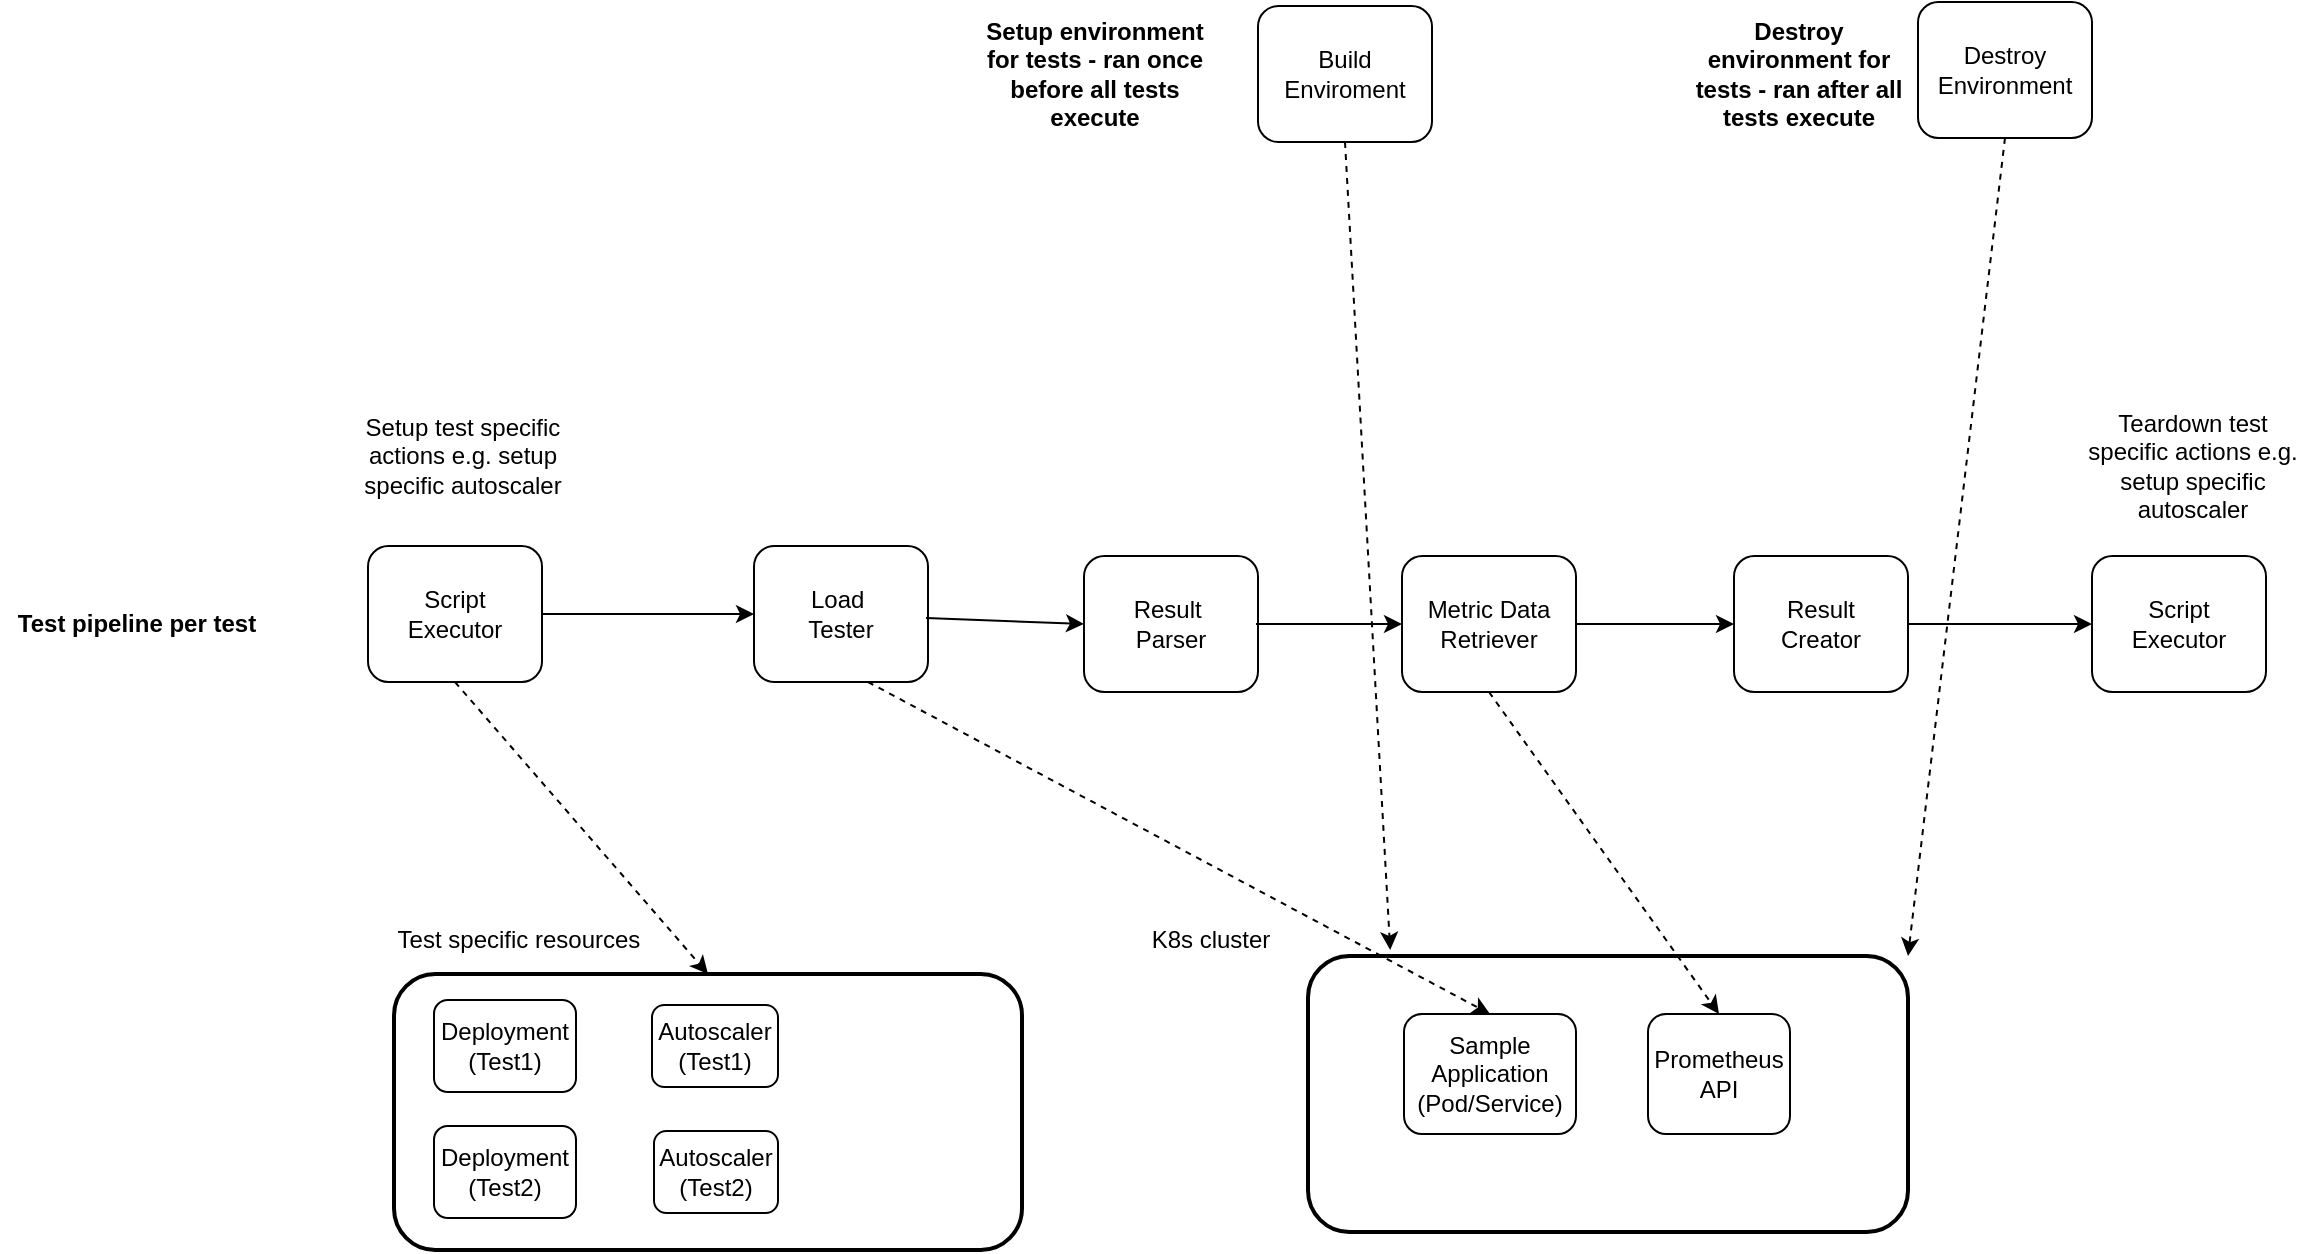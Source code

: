 <mxfile version="21.1.5" type="github">
  <diagram name="Page-1" id="lsDbciXQdnLVS-XuDeB4">
    <mxGraphModel dx="1434" dy="796" grid="0" gridSize="10" guides="1" tooltips="1" connect="1" arrows="1" fold="1" page="1" pageScale="1" pageWidth="3300" pageHeight="2339" math="0" shadow="0">
      <root>
        <mxCell id="0" />
        <mxCell id="1" parent="0" />
        <mxCell id="UXV_n_zN8S6nf0TRZX5L-1" value="Result&lt;br&gt;Creator" style="rounded=1;whiteSpace=wrap;html=1;" vertex="1" parent="1">
          <mxGeometry x="1055" y="398" width="87" height="68" as="geometry" />
        </mxCell>
        <mxCell id="UXV_n_zN8S6nf0TRZX5L-2" value="Result&amp;nbsp;&lt;br&gt;Parser" style="rounded=1;whiteSpace=wrap;html=1;" vertex="1" parent="1">
          <mxGeometry x="730" y="398" width="87" height="68" as="geometry" />
        </mxCell>
        <mxCell id="UXV_n_zN8S6nf0TRZX5L-3" value="Metric Data Retriever" style="rounded=1;whiteSpace=wrap;html=1;" vertex="1" parent="1">
          <mxGeometry x="889" y="398" width="87" height="68" as="geometry" />
        </mxCell>
        <mxCell id="UXV_n_zN8S6nf0TRZX5L-4" value="Load&amp;nbsp;&lt;br&gt;Tester" style="rounded=1;whiteSpace=wrap;html=1;" vertex="1" parent="1">
          <mxGeometry x="565" y="393" width="87" height="68" as="geometry" />
        </mxCell>
        <mxCell id="UXV_n_zN8S6nf0TRZX5L-5" value="Script &lt;br&gt;Executor" style="rounded=1;whiteSpace=wrap;html=1;" vertex="1" parent="1">
          <mxGeometry x="372" y="393" width="87" height="68" as="geometry" />
        </mxCell>
        <mxCell id="UXV_n_zN8S6nf0TRZX5L-6" value="Setup test specific actions e.g. setup specific autoscaler" style="text;html=1;strokeColor=none;fillColor=none;align=center;verticalAlign=middle;whiteSpace=wrap;rounded=0;" vertex="1" parent="1">
          <mxGeometry x="365" y="312" width="109" height="72" as="geometry" />
        </mxCell>
        <mxCell id="UXV_n_zN8S6nf0TRZX5L-7" value="Script &lt;br&gt;Executor" style="rounded=1;whiteSpace=wrap;html=1;" vertex="1" parent="1">
          <mxGeometry x="1234" y="398" width="87" height="68" as="geometry" />
        </mxCell>
        <mxCell id="UXV_n_zN8S6nf0TRZX5L-8" value="Teardown test specific actions e.g. setup specific autoscaler" style="text;html=1;strokeColor=none;fillColor=none;align=center;verticalAlign=middle;whiteSpace=wrap;rounded=0;" vertex="1" parent="1">
          <mxGeometry x="1230" y="317" width="109" height="72" as="geometry" />
        </mxCell>
        <mxCell id="UXV_n_zN8S6nf0TRZX5L-9" value="" style="endArrow=classic;html=1;rounded=0;exitX=1;exitY=0.5;exitDx=0;exitDy=0;entryX=0;entryY=0.5;entryDx=0;entryDy=0;" edge="1" parent="1" source="UXV_n_zN8S6nf0TRZX5L-5" target="UXV_n_zN8S6nf0TRZX5L-4">
          <mxGeometry width="50" height="50" relative="1" as="geometry">
            <mxPoint x="703" y="384" as="sourcePoint" />
            <mxPoint x="753" y="334" as="targetPoint" />
          </mxGeometry>
        </mxCell>
        <mxCell id="UXV_n_zN8S6nf0TRZX5L-10" value="" style="endArrow=classic;html=1;rounded=0;entryX=0;entryY=0.5;entryDx=0;entryDy=0;" edge="1" parent="1" target="UXV_n_zN8S6nf0TRZX5L-2">
          <mxGeometry width="50" height="50" relative="1" as="geometry">
            <mxPoint x="651" y="429" as="sourcePoint" />
            <mxPoint x="721" y="429" as="targetPoint" />
          </mxGeometry>
        </mxCell>
        <mxCell id="UXV_n_zN8S6nf0TRZX5L-12" value="" style="endArrow=classic;html=1;rounded=0;entryX=0;entryY=0.5;entryDx=0;entryDy=0;" edge="1" parent="1" target="UXV_n_zN8S6nf0TRZX5L-3">
          <mxGeometry width="50" height="50" relative="1" as="geometry">
            <mxPoint x="816" y="432" as="sourcePoint" />
            <mxPoint x="585" y="447" as="targetPoint" />
          </mxGeometry>
        </mxCell>
        <mxCell id="UXV_n_zN8S6nf0TRZX5L-13" value="" style="endArrow=classic;html=1;rounded=0;exitX=1;exitY=0.5;exitDx=0;exitDy=0;" edge="1" parent="1" source="UXV_n_zN8S6nf0TRZX5L-3" target="UXV_n_zN8S6nf0TRZX5L-1">
          <mxGeometry width="50" height="50" relative="1" as="geometry">
            <mxPoint x="489" y="457" as="sourcePoint" />
            <mxPoint x="595" y="457" as="targetPoint" />
          </mxGeometry>
        </mxCell>
        <mxCell id="UXV_n_zN8S6nf0TRZX5L-14" value="" style="endArrow=classic;html=1;rounded=0;exitX=1;exitY=0.5;exitDx=0;exitDy=0;entryX=0;entryY=0.5;entryDx=0;entryDy=0;" edge="1" parent="1" source="UXV_n_zN8S6nf0TRZX5L-1" target="UXV_n_zN8S6nf0TRZX5L-7">
          <mxGeometry width="50" height="50" relative="1" as="geometry">
            <mxPoint x="499" y="467" as="sourcePoint" />
            <mxPoint x="605" y="467" as="targetPoint" />
          </mxGeometry>
        </mxCell>
        <mxCell id="UXV_n_zN8S6nf0TRZX5L-15" value="Sample&lt;br&gt;Application (Pod/Service)" style="rounded=1;whiteSpace=wrap;html=1;" vertex="1" parent="1">
          <mxGeometry x="890" y="627" width="86" height="60" as="geometry" />
        </mxCell>
        <mxCell id="UXV_n_zN8S6nf0TRZX5L-16" value="Prometheus &lt;br&gt;API" style="rounded=1;whiteSpace=wrap;html=1;" vertex="1" parent="1">
          <mxGeometry x="1012" y="627" width="71" height="60" as="geometry" />
        </mxCell>
        <mxCell id="UXV_n_zN8S6nf0TRZX5L-17" value="" style="rounded=1;whiteSpace=wrap;html=1;fillColor=none;strokeWidth=2;" vertex="1" parent="1">
          <mxGeometry x="842" y="598" width="300" height="138" as="geometry" />
        </mxCell>
        <mxCell id="UXV_n_zN8S6nf0TRZX5L-18" value="K8s cluster" style="text;html=1;strokeColor=none;fillColor=none;align=center;verticalAlign=middle;whiteSpace=wrap;rounded=0;" vertex="1" parent="1">
          <mxGeometry x="739" y="576" width="109" height="27" as="geometry" />
        </mxCell>
        <mxCell id="UXV_n_zN8S6nf0TRZX5L-19" value="" style="rounded=1;whiteSpace=wrap;html=1;fillColor=none;strokeWidth=2;" vertex="1" parent="1">
          <mxGeometry x="385" y="607" width="314" height="138" as="geometry" />
        </mxCell>
        <mxCell id="UXV_n_zN8S6nf0TRZX5L-20" value="Test specific resources" style="text;html=1;strokeColor=none;fillColor=none;align=center;verticalAlign=middle;whiteSpace=wrap;rounded=0;" vertex="1" parent="1">
          <mxGeometry x="381" y="576" width="133" height="27" as="geometry" />
        </mxCell>
        <mxCell id="UXV_n_zN8S6nf0TRZX5L-21" value="Deployment (Test1)" style="rounded=1;whiteSpace=wrap;html=1;" vertex="1" parent="1">
          <mxGeometry x="405" y="620" width="71" height="46" as="geometry" />
        </mxCell>
        <mxCell id="UXV_n_zN8S6nf0TRZX5L-22" value="Autoscaler (Test1)" style="rounded=1;whiteSpace=wrap;html=1;" vertex="1" parent="1">
          <mxGeometry x="514" y="622.5" width="63" height="41" as="geometry" />
        </mxCell>
        <mxCell id="UXV_n_zN8S6nf0TRZX5L-23" value="Deployment (Test2)" style="rounded=1;whiteSpace=wrap;html=1;" vertex="1" parent="1">
          <mxGeometry x="405" y="683" width="71" height="46" as="geometry" />
        </mxCell>
        <mxCell id="UXV_n_zN8S6nf0TRZX5L-24" value="Autoscaler (Test2)" style="rounded=1;whiteSpace=wrap;html=1;" vertex="1" parent="1">
          <mxGeometry x="515" y="685.5" width="62" height="41" as="geometry" />
        </mxCell>
        <mxCell id="UXV_n_zN8S6nf0TRZX5L-26" value="" style="endArrow=classic;html=1;rounded=0;exitX=0.5;exitY=1;exitDx=0;exitDy=0;entryX=0.5;entryY=0;entryDx=0;entryDy=0;dashed=1;" edge="1" parent="1" source="UXV_n_zN8S6nf0TRZX5L-5" target="UXV_n_zN8S6nf0TRZX5L-19">
          <mxGeometry width="50" height="50" relative="1" as="geometry">
            <mxPoint x="469" y="437" as="sourcePoint" />
            <mxPoint x="575" y="437" as="targetPoint" />
          </mxGeometry>
        </mxCell>
        <mxCell id="UXV_n_zN8S6nf0TRZX5L-27" value="Build Enviroment" style="rounded=1;whiteSpace=wrap;html=1;" vertex="1" parent="1">
          <mxGeometry x="817" y="123" width="87" height="68" as="geometry" />
        </mxCell>
        <mxCell id="UXV_n_zN8S6nf0TRZX5L-28" value="" style="endArrow=classic;html=1;rounded=0;exitX=0.5;exitY=1;exitDx=0;exitDy=0;entryX=0.137;entryY=-0.022;entryDx=0;entryDy=0;dashed=1;entryPerimeter=0;" edge="1" parent="1" source="UXV_n_zN8S6nf0TRZX5L-27" target="UXV_n_zN8S6nf0TRZX5L-17">
          <mxGeometry width="50" height="50" relative="1" as="geometry">
            <mxPoint x="405" y="201" as="sourcePoint" />
            <mxPoint x="531" y="347" as="targetPoint" />
          </mxGeometry>
        </mxCell>
        <mxCell id="UXV_n_zN8S6nf0TRZX5L-29" value="" style="endArrow=classic;html=1;rounded=0;exitX=0.5;exitY=1;exitDx=0;exitDy=0;dashed=1;entryX=0.5;entryY=0;entryDx=0;entryDy=0;" edge="1" parent="1" target="UXV_n_zN8S6nf0TRZX5L-15">
          <mxGeometry width="50" height="50" relative="1" as="geometry">
            <mxPoint x="622" y="461" as="sourcePoint" />
            <mxPoint x="923" y="562" as="targetPoint" />
          </mxGeometry>
        </mxCell>
        <mxCell id="UXV_n_zN8S6nf0TRZX5L-30" value="" style="endArrow=classic;html=1;rounded=0;exitX=0.5;exitY=1;exitDx=0;exitDy=0;dashed=1;entryX=0.5;entryY=0;entryDx=0;entryDy=0;" edge="1" parent="1" source="UXV_n_zN8S6nf0TRZX5L-3" target="UXV_n_zN8S6nf0TRZX5L-16">
          <mxGeometry width="50" height="50" relative="1" as="geometry">
            <mxPoint x="632" y="471" as="sourcePoint" />
            <mxPoint x="943" y="637" as="targetPoint" />
          </mxGeometry>
        </mxCell>
        <mxCell id="UXV_n_zN8S6nf0TRZX5L-31" value="Setup environment for tests - ran once before all tests execute" style="text;html=1;strokeColor=none;fillColor=none;align=center;verticalAlign=middle;whiteSpace=wrap;rounded=0;fontStyle=1" vertex="1" parent="1">
          <mxGeometry x="676" y="121" width="119" height="72" as="geometry" />
        </mxCell>
        <mxCell id="UXV_n_zN8S6nf0TRZX5L-32" value="Destroy Environment" style="rounded=1;whiteSpace=wrap;html=1;" vertex="1" parent="1">
          <mxGeometry x="1147" y="121" width="87" height="68" as="geometry" />
        </mxCell>
        <mxCell id="UXV_n_zN8S6nf0TRZX5L-33" value="Destroy environment for tests - ran after all tests execute" style="text;html=1;strokeColor=none;fillColor=none;align=center;verticalAlign=middle;whiteSpace=wrap;rounded=0;fontStyle=1" vertex="1" parent="1">
          <mxGeometry x="1033" y="121" width="109" height="72" as="geometry" />
        </mxCell>
        <mxCell id="UXV_n_zN8S6nf0TRZX5L-34" value="Test pipeline per test" style="text;html=1;strokeColor=none;fillColor=none;align=center;verticalAlign=middle;whiteSpace=wrap;rounded=0;fontStyle=1" vertex="1" parent="1">
          <mxGeometry x="188" y="396" width="137" height="72" as="geometry" />
        </mxCell>
        <mxCell id="UXV_n_zN8S6nf0TRZX5L-35" value="" style="endArrow=classic;html=1;rounded=0;exitX=0.5;exitY=1;exitDx=0;exitDy=0;entryX=1;entryY=0;entryDx=0;entryDy=0;dashed=1;" edge="1" parent="1" source="UXV_n_zN8S6nf0TRZX5L-32" target="UXV_n_zN8S6nf0TRZX5L-17">
          <mxGeometry width="50" height="50" relative="1" as="geometry">
            <mxPoint x="871" y="201" as="sourcePoint" />
            <mxPoint x="893" y="605" as="targetPoint" />
          </mxGeometry>
        </mxCell>
      </root>
    </mxGraphModel>
  </diagram>
</mxfile>
